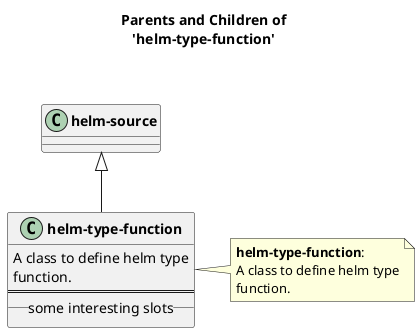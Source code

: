 @startuml
skinparam classFontStyle bold
skinparam captionFontStyle bold
title **Parents and Children of**\n**'helm-type-function'**\n\n
"helm-source" <|-- "helm-type-function"
class "helm-source"
class "helm-type-function" {
	A class to define helm type
	function.
	==
	__ some interesting slots __
}
note right of "helm-type-function"
	**helm-type-function**:
	A class to define helm type
	function.
end note
@enduml
